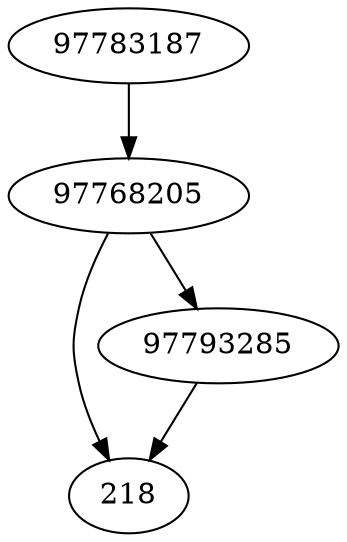 strict digraph  {
218;
97783187;
97793285;
97768205;
97783187 -> 97768205;
97793285 -> 218;
97768205 -> 218;
97768205 -> 97793285;
}
